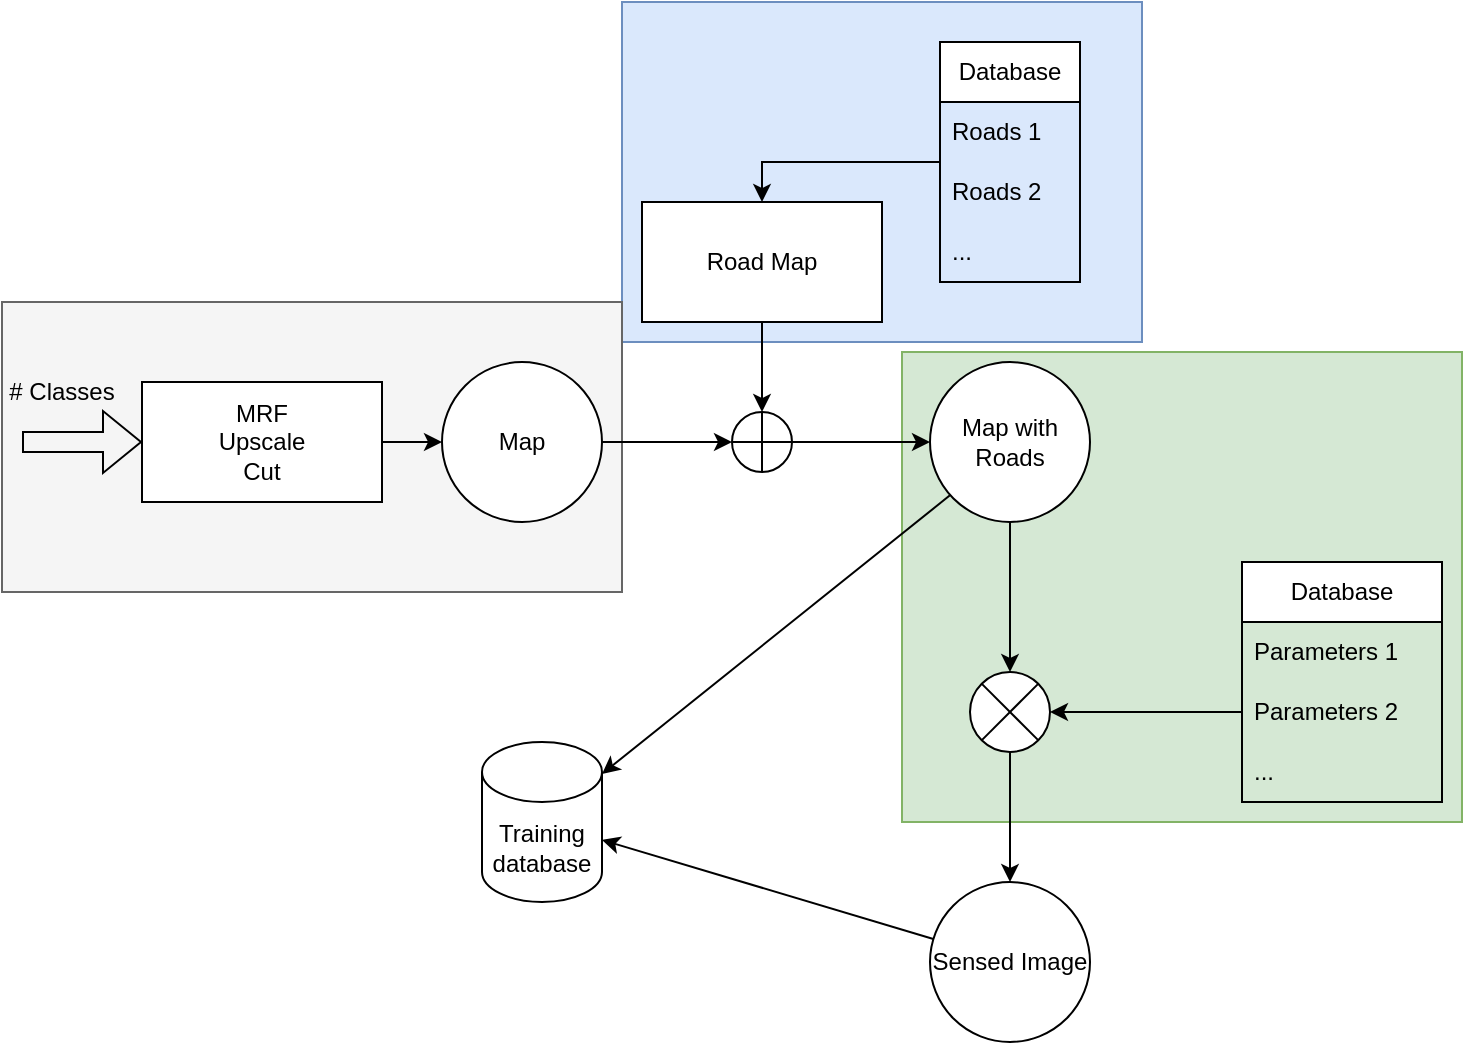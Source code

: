 <mxfile version="24.7.8">
  <diagram name="Page-1" id="I766tVJijpLk-QQe6Z4c">
    <mxGraphModel dx="899" dy="836" grid="1" gridSize="10" guides="1" tooltips="1" connect="1" arrows="1" fold="1" page="1" pageScale="1" pageWidth="827" pageHeight="1169" math="0" shadow="0">
      <root>
        <mxCell id="0" />
        <mxCell id="1" parent="0" />
        <mxCell id="XlStGR_MBsB6rGvIgkD5-28" value="" style="rounded=0;whiteSpace=wrap;html=1;fillColor=#d5e8d4;strokeColor=#82b366;" vertex="1" parent="1">
          <mxGeometry x="460" y="385" width="280" height="235" as="geometry" />
        </mxCell>
        <mxCell id="XlStGR_MBsB6rGvIgkD5-27" value="" style="rounded=0;whiteSpace=wrap;html=1;fillColor=#dae8fc;strokeColor=#6c8ebf;" vertex="1" parent="1">
          <mxGeometry x="320" y="210" width="260" height="170" as="geometry" />
        </mxCell>
        <mxCell id="XlStGR_MBsB6rGvIgkD5-26" value="" style="rounded=0;whiteSpace=wrap;html=1;fillColor=#f5f5f5;fontColor=#333333;strokeColor=#666666;" vertex="1" parent="1">
          <mxGeometry x="10" y="360" width="310" height="145" as="geometry" />
        </mxCell>
        <mxCell id="XlStGR_MBsB6rGvIgkD5-1" value="" style="edgeStyle=orthogonalEdgeStyle;rounded=0;orthogonalLoop=1;jettySize=auto;html=1;" edge="1" parent="1" source="XlStGR_MBsB6rGvIgkD5-2">
          <mxGeometry relative="1" as="geometry">
            <mxPoint x="230" y="430" as="targetPoint" />
          </mxGeometry>
        </mxCell>
        <mxCell id="XlStGR_MBsB6rGvIgkD5-2" value="MRF&lt;div&gt;Upscale&lt;/div&gt;&lt;div&gt;Cut&lt;/div&gt;" style="rounded=0;whiteSpace=wrap;html=1;" vertex="1" parent="1">
          <mxGeometry x="80" y="400" width="120" height="60" as="geometry" />
        </mxCell>
        <mxCell id="XlStGR_MBsB6rGvIgkD5-3" value="" style="shape=flexArrow;endArrow=classic;html=1;rounded=0;" edge="1" parent="1">
          <mxGeometry width="50" height="50" relative="1" as="geometry">
            <mxPoint x="20" y="430" as="sourcePoint" />
            <mxPoint x="80" y="430" as="targetPoint" />
          </mxGeometry>
        </mxCell>
        <mxCell id="XlStGR_MBsB6rGvIgkD5-4" value="# Classes" style="text;html=1;align=center;verticalAlign=middle;whiteSpace=wrap;rounded=0;" vertex="1" parent="1">
          <mxGeometry x="10" y="390" width="60" height="30" as="geometry" />
        </mxCell>
        <mxCell id="XlStGR_MBsB6rGvIgkD5-8" style="edgeStyle=orthogonalEdgeStyle;rounded=0;orthogonalLoop=1;jettySize=auto;html=1;entryX=0;entryY=0.5;entryDx=0;entryDy=0;" edge="1" parent="1" source="XlStGR_MBsB6rGvIgkD5-5" target="XlStGR_MBsB6rGvIgkD5-7">
          <mxGeometry relative="1" as="geometry" />
        </mxCell>
        <mxCell id="XlStGR_MBsB6rGvIgkD5-5" value="Map" style="ellipse;whiteSpace=wrap;html=1;rounded=0;" vertex="1" parent="1">
          <mxGeometry x="230" y="390" width="80" height="80" as="geometry" />
        </mxCell>
        <mxCell id="XlStGR_MBsB6rGvIgkD5-9" style="edgeStyle=orthogonalEdgeStyle;rounded=0;orthogonalLoop=1;jettySize=auto;html=1;entryX=0.5;entryY=0;entryDx=0;entryDy=0;" edge="1" parent="1" source="XlStGR_MBsB6rGvIgkD5-6" target="XlStGR_MBsB6rGvIgkD5-7">
          <mxGeometry relative="1" as="geometry" />
        </mxCell>
        <mxCell id="XlStGR_MBsB6rGvIgkD5-6" value="Road Map" style="whiteSpace=wrap;html=1;rounded=0;" vertex="1" parent="1">
          <mxGeometry x="330" y="310" width="120" height="60" as="geometry" />
        </mxCell>
        <mxCell id="XlStGR_MBsB6rGvIgkD5-11" style="edgeStyle=orthogonalEdgeStyle;rounded=0;orthogonalLoop=1;jettySize=auto;html=1;entryX=0;entryY=0.5;entryDx=0;entryDy=0;" edge="1" parent="1" source="XlStGR_MBsB6rGvIgkD5-7" target="XlStGR_MBsB6rGvIgkD5-10">
          <mxGeometry relative="1" as="geometry" />
        </mxCell>
        <mxCell id="XlStGR_MBsB6rGvIgkD5-7" value="" style="shape=orEllipse;perimeter=ellipsePerimeter;whiteSpace=wrap;html=1;backgroundOutline=1;" vertex="1" parent="1">
          <mxGeometry x="375" y="415" width="30" height="30" as="geometry" />
        </mxCell>
        <mxCell id="XlStGR_MBsB6rGvIgkD5-22" style="edgeStyle=orthogonalEdgeStyle;rounded=0;orthogonalLoop=1;jettySize=auto;html=1;entryX=0.5;entryY=0;entryDx=0;entryDy=0;" edge="1" parent="1" source="XlStGR_MBsB6rGvIgkD5-10" target="XlStGR_MBsB6rGvIgkD5-21">
          <mxGeometry relative="1" as="geometry" />
        </mxCell>
        <mxCell id="XlStGR_MBsB6rGvIgkD5-16" style="edgeStyle=orthogonalEdgeStyle;rounded=0;orthogonalLoop=1;jettySize=auto;html=1;entryX=0.5;entryY=0;entryDx=0;entryDy=0;" edge="1" parent="1" source="XlStGR_MBsB6rGvIgkD5-12" target="XlStGR_MBsB6rGvIgkD5-6">
          <mxGeometry relative="1" as="geometry" />
        </mxCell>
        <mxCell id="XlStGR_MBsB6rGvIgkD5-12" value="Database" style="swimlane;fontStyle=0;childLayout=stackLayout;horizontal=1;startSize=30;horizontalStack=0;resizeParent=1;resizeParentMax=0;resizeLast=0;collapsible=1;marginBottom=0;whiteSpace=wrap;html=1;" vertex="1" parent="1">
          <mxGeometry x="479" y="230" width="70" height="120" as="geometry" />
        </mxCell>
        <mxCell id="XlStGR_MBsB6rGvIgkD5-13" value="Roads 1" style="text;strokeColor=none;fillColor=none;align=left;verticalAlign=middle;spacingLeft=4;spacingRight=4;overflow=hidden;points=[[0,0.5],[1,0.5]];portConstraint=eastwest;rotatable=0;whiteSpace=wrap;html=1;" vertex="1" parent="XlStGR_MBsB6rGvIgkD5-12">
          <mxGeometry y="30" width="70" height="30" as="geometry" />
        </mxCell>
        <mxCell id="XlStGR_MBsB6rGvIgkD5-14" value="Roads 2" style="text;strokeColor=none;fillColor=none;align=left;verticalAlign=middle;spacingLeft=4;spacingRight=4;overflow=hidden;points=[[0,0.5],[1,0.5]];portConstraint=eastwest;rotatable=0;whiteSpace=wrap;html=1;" vertex="1" parent="XlStGR_MBsB6rGvIgkD5-12">
          <mxGeometry y="60" width="70" height="30" as="geometry" />
        </mxCell>
        <mxCell id="XlStGR_MBsB6rGvIgkD5-15" value="..." style="text;strokeColor=none;fillColor=none;align=left;verticalAlign=middle;spacingLeft=4;spacingRight=4;overflow=hidden;points=[[0,0.5],[1,0.5]];portConstraint=eastwest;rotatable=0;whiteSpace=wrap;html=1;" vertex="1" parent="XlStGR_MBsB6rGvIgkD5-12">
          <mxGeometry y="90" width="70" height="30" as="geometry" />
        </mxCell>
        <mxCell id="XlStGR_MBsB6rGvIgkD5-17" value="Database" style="swimlane;fontStyle=0;childLayout=stackLayout;horizontal=1;startSize=30;horizontalStack=0;resizeParent=1;resizeParentMax=0;resizeLast=0;collapsible=1;marginBottom=0;whiteSpace=wrap;html=1;" vertex="1" parent="1">
          <mxGeometry x="630" y="490" width="100" height="120" as="geometry" />
        </mxCell>
        <mxCell id="XlStGR_MBsB6rGvIgkD5-18" value="Parameters 1" style="text;strokeColor=none;fillColor=none;align=left;verticalAlign=middle;spacingLeft=4;spacingRight=4;overflow=hidden;points=[[0,0.5],[1,0.5]];portConstraint=eastwest;rotatable=0;whiteSpace=wrap;html=1;" vertex="1" parent="XlStGR_MBsB6rGvIgkD5-17">
          <mxGeometry y="30" width="100" height="30" as="geometry" />
        </mxCell>
        <mxCell id="XlStGR_MBsB6rGvIgkD5-19" value="Parameters 2" style="text;strokeColor=none;fillColor=none;align=left;verticalAlign=middle;spacingLeft=4;spacingRight=4;overflow=hidden;points=[[0,0.5],[1,0.5]];portConstraint=eastwest;rotatable=0;whiteSpace=wrap;html=1;" vertex="1" parent="XlStGR_MBsB6rGvIgkD5-17">
          <mxGeometry y="60" width="100" height="30" as="geometry" />
        </mxCell>
        <mxCell id="XlStGR_MBsB6rGvIgkD5-20" value="..." style="text;strokeColor=none;fillColor=none;align=left;verticalAlign=middle;spacingLeft=4;spacingRight=4;overflow=hidden;points=[[0,0.5],[1,0.5]];portConstraint=eastwest;rotatable=0;whiteSpace=wrap;html=1;" vertex="1" parent="XlStGR_MBsB6rGvIgkD5-17">
          <mxGeometry y="90" width="100" height="30" as="geometry" />
        </mxCell>
        <mxCell id="XlStGR_MBsB6rGvIgkD5-25" style="edgeStyle=orthogonalEdgeStyle;rounded=0;orthogonalLoop=1;jettySize=auto;html=1;entryX=0.5;entryY=0;entryDx=0;entryDy=0;" edge="1" parent="1" source="XlStGR_MBsB6rGvIgkD5-21" target="XlStGR_MBsB6rGvIgkD5-24">
          <mxGeometry relative="1" as="geometry" />
        </mxCell>
        <mxCell id="XlStGR_MBsB6rGvIgkD5-21" value="" style="shape=sumEllipse;perimeter=ellipsePerimeter;whiteSpace=wrap;html=1;backgroundOutline=1;" vertex="1" parent="1">
          <mxGeometry x="494" y="545" width="40" height="40" as="geometry" />
        </mxCell>
        <mxCell id="XlStGR_MBsB6rGvIgkD5-23" style="edgeStyle=orthogonalEdgeStyle;rounded=0;orthogonalLoop=1;jettySize=auto;html=1;entryX=1;entryY=0.5;entryDx=0;entryDy=0;" edge="1" parent="1" source="XlStGR_MBsB6rGvIgkD5-19" target="XlStGR_MBsB6rGvIgkD5-21">
          <mxGeometry relative="1" as="geometry" />
        </mxCell>
        <mxCell id="XlStGR_MBsB6rGvIgkD5-31" style="rounded=0;orthogonalLoop=1;jettySize=auto;html=1;" edge="1" parent="1" source="XlStGR_MBsB6rGvIgkD5-24" target="XlStGR_MBsB6rGvIgkD5-30">
          <mxGeometry relative="1" as="geometry" />
        </mxCell>
        <mxCell id="XlStGR_MBsB6rGvIgkD5-24" value="Sensed Image" style="ellipse;whiteSpace=wrap;html=1;rounded=0;" vertex="1" parent="1">
          <mxGeometry x="474" y="650" width="80" height="80" as="geometry" />
        </mxCell>
        <mxCell id="XlStGR_MBsB6rGvIgkD5-29" value="" style="endArrow=classic;html=1;rounded=0;exitX=0.15;exitY=0.813;exitDx=0;exitDy=0;exitPerimeter=0;" edge="1" parent="1" source="XlStGR_MBsB6rGvIgkD5-10" target="XlStGR_MBsB6rGvIgkD5-30">
          <mxGeometry width="50" height="50" relative="1" as="geometry">
            <mxPoint x="440" y="460" as="sourcePoint" />
            <mxPoint x="280" y="620" as="targetPoint" />
          </mxGeometry>
        </mxCell>
        <mxCell id="XlStGR_MBsB6rGvIgkD5-30" value="Training database" style="shape=cylinder3;whiteSpace=wrap;html=1;boundedLbl=1;backgroundOutline=1;size=15;" vertex="1" parent="1">
          <mxGeometry x="250" y="580" width="60" height="80" as="geometry" />
        </mxCell>
        <mxCell id="XlStGR_MBsB6rGvIgkD5-10" value="Map with Roads" style="ellipse;whiteSpace=wrap;html=1;rounded=0;" vertex="1" parent="1">
          <mxGeometry x="474" y="390" width="80" height="80" as="geometry" />
        </mxCell>
      </root>
    </mxGraphModel>
  </diagram>
</mxfile>
